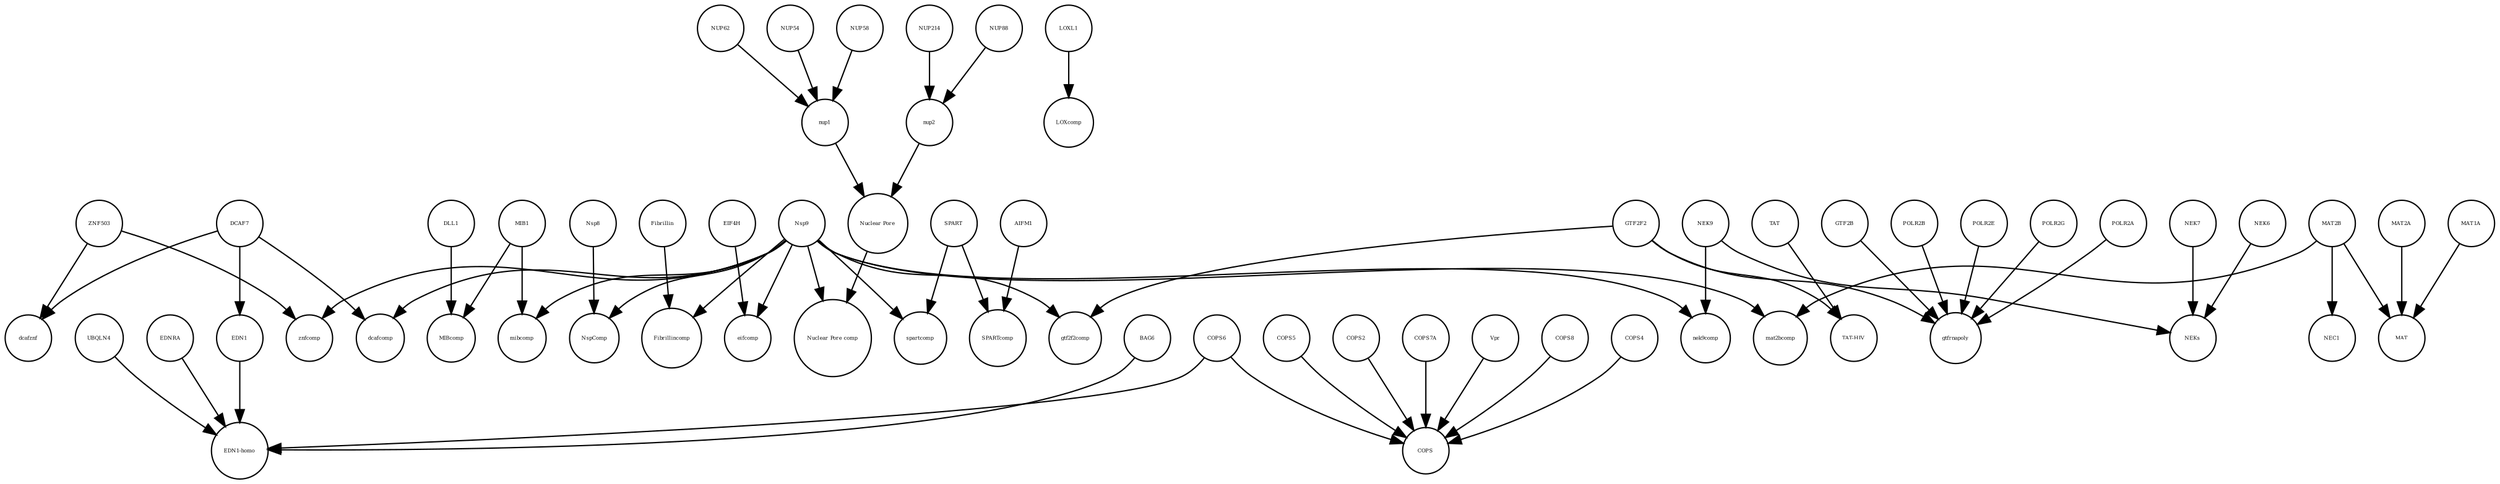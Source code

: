 strict digraph  {
nup2 [annotation="", bipartite=0, cls=complex, fontsize=4, label=nup2, shape=circle];
EDNRA [annotation="", bipartite=0, cls=macromolecule, fontsize=4, label=EDNRA, shape=circle];
nup1 [annotation="", bipartite=0, cls=complex, fontsize=4, label=nup1, shape=circle];
dcafznf [annotation="", bipartite=0, cls=complex, fontsize=4, label=dcafznf, shape=circle];
Nsp9 [annotation="urn_miriam_uniprot_P0DTD1|urn_miriam_ncbiprotein_YP_009725305", bipartite=0, cls=macromolecule, fontsize=4, label=Nsp9, shape=circle];
"EDN1-homo" [annotation="", bipartite=0, cls=complex, fontsize=4, label="EDN1-homo", shape=circle];
COPS6 [annotation="", bipartite=0, cls=macromolecule, fontsize=4, label=COPS6, shape=circle];
dcafcomp [annotation="", bipartite=0, cls=complex, fontsize=4, label=dcafcomp, shape=circle];
EDN1 [annotation=urn_miriam_uniprot_P05305, bipartite=0, cls=macromolecule, fontsize=4, label=EDN1, shape=circle];
"TAT-HIV" [annotation="", bipartite=0, cls=complex, fontsize=4, label="TAT-HIV", shape=circle];
LOXcomp [annotation="", bipartite=0, cls=complex, fontsize=4, label=LOXcomp, shape=circle];
Nsp8 [annotation="urn_miriam_uniprot_P0DTD1|urn_miriam_ncbiprotein_YP_009725304", bipartite=0, cls=macromolecule, fontsize=4, label=Nsp8, shape=circle];
MAT [annotation="", bipartite=0, cls=complex, fontsize=4, label=MAT, shape=circle];
MAT2A [annotation="", bipartite=0, cls=macromolecule, fontsize=4, label=MAT2A, shape=circle];
DLL1 [annotation="", bipartite=0, cls=macromolecule, fontsize=4, label=DLL1, shape=circle];
COPS5 [annotation="", bipartite=0, cls=macromolecule, fontsize=4, label=COPS5, shape=circle];
NEK7 [annotation="", bipartite=0, cls=macromolecule, fontsize=4, label=NEK7, shape=circle];
mibcomp [annotation="", bipartite=0, cls=complex, fontsize=4, label=mibcomp, shape=circle];
NUP214 [annotation=urn_miriam_uniprot_P35658, bipartite=0, cls=macromolecule, fontsize=4, label=NUP214, shape=circle];
NUP54 [annotation=urn_miriam_uniprot_Q7Z3B4, bipartite=0, cls=macromolecule, fontsize=4, label=NUP54, shape=circle];
GTF2F2 [annotation="urn_miriam_uniprot_P13984|urn_miriam_pubmed_10428810", bipartite=0, cls=macromolecule, fontsize=4, label=GTF2F2, shape=circle];
NEK9 [annotation=urn_miriam_uniprot_Q8TD19, bipartite=0, cls=macromolecule, fontsize=4, label=NEK9, shape=circle];
COPS [annotation="", bipartite=0, cls=complex, fontsize=4, label=COPS, shape=circle];
"Nuclear Pore" [annotation="", bipartite=0, cls=complex, fontsize=4, label="Nuclear Pore", shape=circle];
znfcomp [annotation="", bipartite=0, cls=complex, fontsize=4, label=znfcomp, shape=circle];
EIF4H [annotation="urn_miriam_uniprot_Q15056|urn_miriam_pubmed_10585411|urn_miriam_pubmed_11418588", bipartite=0, cls=macromolecule, fontsize=4, label=EIF4H, shape=circle];
NUP88 [annotation="urn_miriam_uniprot_Q99567|urn_miriam_pubmed_30543681", bipartite=0, cls=macromolecule, fontsize=4, label=NUP88, shape=circle];
POLR2A [annotation=urn_miriam_uniprot_P30876, bipartite=0, cls=macromolecule, fontsize=4, label=POLR2A, shape=circle];
GTF2B [annotation="", bipartite=0, cls=macromolecule, fontsize=4, label=GTF2B, shape=circle];
NEK6 [annotation="", bipartite=0, cls=macromolecule, fontsize=4, label=NEK6, shape=circle];
DCAF7 [annotation="urn_miriam_uniprot_P61962|urn_miriam_pubmed_16887337|urn_miriam_pubmed_16949367", bipartite=0, cls=macromolecule, fontsize=4, label=DCAF7, shape=circle];
NspComp [annotation="", bipartite=0, cls=complex, fontsize=4, label=NspComp, shape=circle];
spartcomp [annotation="", bipartite=0, cls=complex, fontsize=4, label=spartcomp, shape=circle];
LOXL1 [annotation="", bipartite=0, cls=macromolecule, fontsize=4, label=LOXL1, shape=circle];
NEC1 [annotation="", bipartite=0, cls=complex, fontsize=4, label=NEC1, shape=circle];
MIB1 [annotation="urn_miriam_uniprot_Q86YT6|urn_miriam_pubmed_24185901", bipartite=0, cls=macromolecule, fontsize=4, label=MIB1, shape=circle];
BAG6 [annotation="", bipartite=0, cls=macromolecule, fontsize=4, label=BAG6, shape=circle];
NEKs [annotation="", bipartite=0, cls=complex, fontsize=4, label=NEKs, shape=circle];
COPS2 [annotation="", bipartite=0, cls=macromolecule, fontsize=4, label=COPS2, shape=circle];
gtf2f2comp [annotation="", bipartite=0, cls=complex, fontsize=4, label=gtf2f2comp, shape=circle];
NUP58 [annotation=urn_miriam_uniprot_Q9BVL2, bipartite=0, cls=macromolecule, fontsize=4, label=NUP58, shape=circle];
TAT [annotation="", bipartite=0, cls=macromolecule, fontsize=4, label=TAT, shape=circle];
Fibrillin [annotation="", bipartite=0, cls=complex, fontsize=4, label=Fibrillin, shape=circle];
POLR2B [annotation="", bipartite=0, cls=macromolecule, fontsize=4, label=POLR2B, shape=circle];
MIBcomp [annotation="", bipartite=0, cls=complex, fontsize=4, label=MIBcomp, shape=circle];
ZNF503 [annotation=urn_miriam_uniprot_Q96F45, bipartite=0, cls=macromolecule, fontsize=4, label=ZNF503, shape=circle];
SPARTcomp [annotation="", bipartite=0, cls=complex, fontsize=4, label=SPARTcomp, shape=circle];
UBQLN4 [annotation="", bipartite=0, cls=macromolecule, fontsize=4, label=UBQLN4, shape=circle];
NUP62 [annotation=urn_miriam_uniprot_P37198, bipartite=0, cls=macromolecule, fontsize=4, label=NUP62, shape=circle];
Fibrillincomp [annotation="", bipartite=0, cls=complex, fontsize=4, label=Fibrillincomp, shape=circle];
nek9comp [annotation="", bipartite=0, cls=complex, fontsize=4, label=nek9comp, shape=circle];
MAT2B [annotation="urn_miriam_uniprot_Q9NZL9|urn_miriam_pubmed_10644686|urn_miriam_pubmed_23189196|urn_miriam_pubmed_25075345|urn_miriam_pubmed_23425511", bipartite=0, cls=macromolecule, fontsize=4, label=MAT2B, shape=circle];
gtfrnapoly [annotation="", bipartite=0, cls=complex, fontsize=4, label=gtfrnapoly, shape=circle];
COPS7A [annotation="", bipartite=0, cls=macromolecule, fontsize=4, label=COPS7A, shape=circle];
eifcomp [annotation="", bipartite=0, cls=complex, fontsize=4, label=eifcomp, shape=circle];
AIFM1 [annotation="", bipartite=0, cls=macromolecule, fontsize=4, label=AIFM1, shape=circle];
MAT1A [annotation="", bipartite=0, cls=macromolecule, fontsize=4, label=MAT1A, shape=circle];
Vpr [annotation="", bipartite=0, cls=macromolecule, fontsize=4, label=Vpr, shape=circle];
COPS8 [annotation="", bipartite=0, cls=macromolecule, fontsize=4, label=COPS8, shape=circle];
COPS4 [annotation="", bipartite=0, cls=macromolecule, fontsize=4, label=COPS4, shape=circle];
SPART [annotation=urn_miriam_uniprot_Q8N0X7, bipartite=0, cls=macromolecule, fontsize=4, label=SPART, shape=circle];
"Nuclear Pore comp" [annotation="", bipartite=0, cls=complex, fontsize=4, label="Nuclear Pore comp", shape=circle];
mat2bcomp [annotation="", bipartite=0, cls=complex, fontsize=4, label=mat2bcomp, shape=circle];
POLR2E [annotation="", bipartite=0, cls=macromolecule, fontsize=4, label=POLR2E, shape=circle];
POLR2G [annotation="", bipartite=0, cls=macromolecule, fontsize=4, label=POLR2G, shape=circle];
nup2 -> "Nuclear Pore"  [annotation="", interaction_type=production];
EDNRA -> "EDN1-homo"  [annotation="", interaction_type=production];
nup1 -> "Nuclear Pore"  [annotation="", interaction_type=production];
Nsp9 -> znfcomp  [annotation="", interaction_type=production];
Nsp9 -> "Nuclear Pore comp"  [annotation="", interaction_type=production];
Nsp9 -> NspComp  [annotation="", interaction_type=production];
Nsp9 -> Fibrillincomp  [annotation="", interaction_type=production];
Nsp9 -> mibcomp  [annotation="", interaction_type=production];
Nsp9 -> gtf2f2comp  [annotation="", interaction_type=production];
Nsp9 -> dcafcomp  [annotation="", interaction_type=production];
Nsp9 -> eifcomp  [annotation="", interaction_type=production];
Nsp9 -> spartcomp  [annotation="", interaction_type=production];
Nsp9 -> mat2bcomp  [annotation="", interaction_type=production];
Nsp9 -> nek9comp  [annotation="", interaction_type=production];
COPS6 -> "EDN1-homo"  [annotation="", interaction_type=production];
COPS6 -> COPS  [annotation="", interaction_type=production];
EDN1 -> "EDN1-homo"  [annotation="", interaction_type=production];
Nsp8 -> NspComp  [annotation="", interaction_type=production];
MAT2A -> MAT  [annotation="", interaction_type=production];
DLL1 -> MIBcomp  [annotation="", interaction_type=production];
COPS5 -> COPS  [annotation="", interaction_type=production];
NEK7 -> NEKs  [annotation="", interaction_type=production];
NUP214 -> nup2  [annotation="", interaction_type=production];
NUP54 -> nup1  [annotation="", interaction_type=production];
GTF2F2 -> gtfrnapoly  [annotation="", interaction_type=production];
GTF2F2 -> "TAT-HIV"  [annotation="", interaction_type=production];
GTF2F2 -> gtf2f2comp  [annotation="", interaction_type=production];
NEK9 -> NEKs  [annotation="", interaction_type=production];
NEK9 -> nek9comp  [annotation="", interaction_type=production];
"Nuclear Pore" -> "Nuclear Pore comp"  [annotation="", interaction_type=production];
EIF4H -> eifcomp  [annotation="", interaction_type=production];
NUP88 -> nup2  [annotation="", interaction_type=production];
POLR2A -> gtfrnapoly  [annotation="", interaction_type=production];
GTF2B -> gtfrnapoly  [annotation="", interaction_type=production];
NEK6 -> NEKs  [annotation="", interaction_type=production];
DCAF7 -> EDN1  [annotation=urn_miriam_pubmed_27880803, interaction_type=catalysis];
DCAF7 -> dcafcomp  [annotation="", interaction_type=production];
DCAF7 -> dcafznf  [annotation="", interaction_type=production];
LOXL1 -> LOXcomp  [annotation="", interaction_type=production];
MIB1 -> mibcomp  [annotation="", interaction_type=production];
MIB1 -> MIBcomp  [annotation="", interaction_type=production];
BAG6 -> "EDN1-homo"  [annotation="", interaction_type=production];
COPS2 -> COPS  [annotation="", interaction_type=production];
NUP58 -> nup1  [annotation="", interaction_type=production];
TAT -> "TAT-HIV"  [annotation="", interaction_type=production];
Fibrillin -> Fibrillincomp  [annotation="", interaction_type=production];
POLR2B -> gtfrnapoly  [annotation="", interaction_type=production];
ZNF503 -> dcafznf  [annotation="", interaction_type=production];
ZNF503 -> znfcomp  [annotation="", interaction_type=production];
UBQLN4 -> "EDN1-homo"  [annotation="", interaction_type=production];
NUP62 -> nup1  [annotation="", interaction_type=production];
MAT2B -> mat2bcomp  [annotation="", interaction_type=production];
MAT2B -> MAT  [annotation="", interaction_type=production];
MAT2B -> NEC1  [annotation="", interaction_type=production];
COPS7A -> COPS  [annotation="", interaction_type=production];
AIFM1 -> SPARTcomp  [annotation="", interaction_type=production];
MAT1A -> MAT  [annotation="", interaction_type=production];
Vpr -> COPS  [annotation="", interaction_type=production];
COPS8 -> COPS  [annotation="", interaction_type=production];
COPS4 -> COPS  [annotation="", interaction_type=production];
SPART -> SPARTcomp  [annotation="", interaction_type=production];
SPART -> spartcomp  [annotation="", interaction_type=production];
POLR2E -> gtfrnapoly  [annotation="", interaction_type=production];
POLR2G -> gtfrnapoly  [annotation="", interaction_type=production];
}
